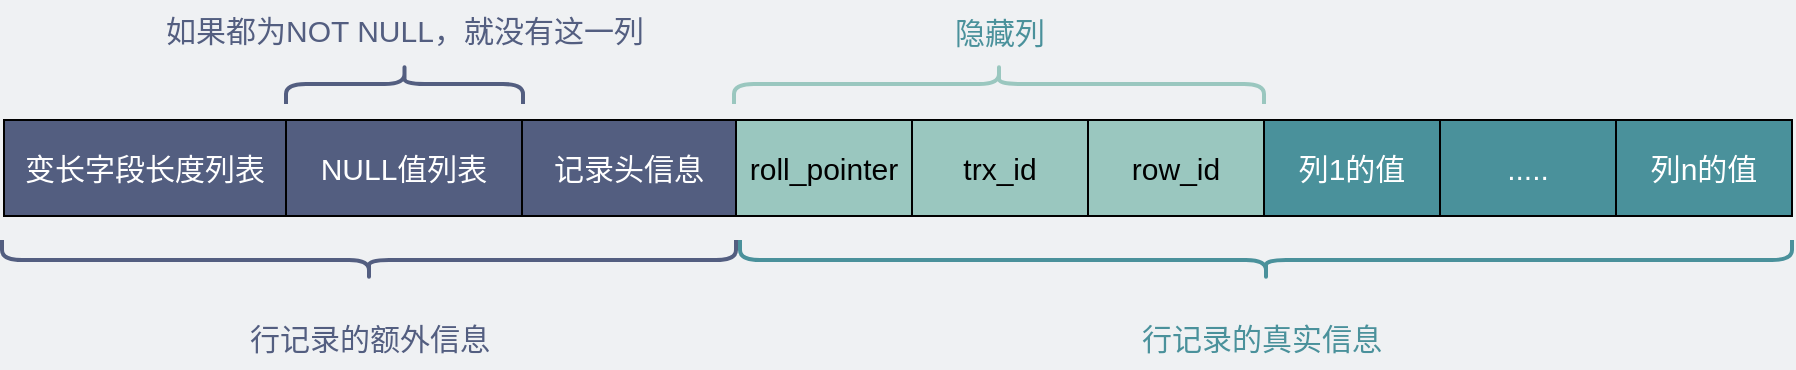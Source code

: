 <mxfile version="20.0.1" type="github">
  <diagram id="3228e29e-7158-1315-38df-8450db1d8a1d" name="Page-1">
    <mxGraphModel dx="1998" dy="-302" grid="0" gridSize="10" guides="1" tooltips="1" connect="1" arrows="1" fold="1" page="1" pageScale="1" pageWidth="1000" pageHeight="140" background="#EFF1F3" math="0" shadow="0">
      <root>
        <mxCell id="0" />
        <mxCell id="1" parent="0" />
        <mxCell id="enQ5mk8d2TgNViefa5W4-2" value="&lt;font style=&quot;font-size: 15px;&quot;&gt;列1的值&lt;/font&gt;" style="rounded=0;whiteSpace=wrap;html=1;fillColor=#4A919B;gradientColor=none;fontSize=15;fontColor=#FFFFFF;" parent="1" vertex="1">
          <mxGeometry x="-317" y="955" width="88" height="48" as="geometry" />
        </mxCell>
        <mxCell id="enQ5mk8d2TgNViefa5W4-3" value="row_id" style="rounded=0;whiteSpace=wrap;html=1;fillColor=#9AC7BF;gradientColor=none;fontSize=15;" parent="1" vertex="1">
          <mxGeometry x="-405" y="955" width="88" height="48" as="geometry" />
        </mxCell>
        <mxCell id="enQ5mk8d2TgNViefa5W4-27" value="trx_id" style="rounded=0;whiteSpace=wrap;html=1;fillColor=#9AC7BF;gradientColor=none;fontSize=15;" parent="1" vertex="1">
          <mxGeometry x="-493" y="955" width="88" height="48" as="geometry" />
        </mxCell>
        <mxCell id="enQ5mk8d2TgNViefa5W4-28" value="roll_pointer" style="rounded=0;whiteSpace=wrap;html=1;fillColor=#9AC7BF;gradientColor=none;fontSize=15;" parent="1" vertex="1">
          <mxGeometry x="-581" y="955" width="88" height="48" as="geometry" />
        </mxCell>
        <mxCell id="zhEDYNHhuH8CSWy7WP_z-4" value="....." style="rounded=0;whiteSpace=wrap;html=1;fillColor=#4A919B;gradientColor=none;fontSize=15;fontColor=#FFFFFF;" parent="1" vertex="1">
          <mxGeometry x="-229" y="955" width="88" height="48" as="geometry" />
        </mxCell>
        <mxCell id="zhEDYNHhuH8CSWy7WP_z-5" value="&lt;font style=&quot;font-size: 15px;&quot;&gt;列n的值&lt;/font&gt;" style="rounded=0;whiteSpace=wrap;html=1;fillColor=#4A919B;gradientColor=none;fontSize=15;fontColor=#FFFFFF;" parent="1" vertex="1">
          <mxGeometry x="-141" y="955" width="88" height="48" as="geometry" />
        </mxCell>
        <mxCell id="zhEDYNHhuH8CSWy7WP_z-6" value="记录头信息" style="rounded=0;whiteSpace=wrap;html=1;fillColor=#535E80;gradientColor=none;fontSize=15;fontColor=#FFFFFF;" parent="1" vertex="1">
          <mxGeometry x="-688" y="955" width="107" height="48" as="geometry" />
        </mxCell>
        <mxCell id="zhEDYNHhuH8CSWy7WP_z-7" value="NULL值列表" style="rounded=0;whiteSpace=wrap;html=1;fillColor=#535E80;gradientColor=none;fontSize=15;fontColor=#FFFFFF;" parent="1" vertex="1">
          <mxGeometry x="-806" y="955" width="118" height="48" as="geometry" />
        </mxCell>
        <mxCell id="zhEDYNHhuH8CSWy7WP_z-8" value="变长字段长度列表" style="rounded=0;whiteSpace=wrap;html=1;fillColor=#535E80;gradientColor=none;fontSize=15;fontColor=#FFFFFF;" parent="1" vertex="1">
          <mxGeometry x="-947" y="955" width="141" height="48" as="geometry" />
        </mxCell>
        <mxCell id="zhEDYNHhuH8CSWy7WP_z-10" value="" style="shape=curlyBracket;whiteSpace=wrap;html=1;rounded=1;fillColor=#535E80;rotation=-90;strokeWidth=2;strokeColor=#535E80;" parent="1" vertex="1">
          <mxGeometry x="-774.5" y="841.5" width="20" height="367" as="geometry" />
        </mxCell>
        <mxCell id="zhEDYNHhuH8CSWy7WP_z-11" value="&lt;font color=&quot;#535e80&quot; style=&quot;font-size: 15px&quot;&gt;行记录的额外信息&lt;/font&gt;" style="text;html=1;strokeColor=none;fillColor=none;align=center;verticalAlign=middle;whiteSpace=wrap;rounded=0;" parent="1" vertex="1">
          <mxGeometry x="-826.5" y="1049" width="124" height="30" as="geometry" />
        </mxCell>
        <mxCell id="zhEDYNHhuH8CSWy7WP_z-12" value="" style="shape=curlyBracket;whiteSpace=wrap;html=1;rounded=1;fillColor=#9AC7BF;rotation=-90;strokeWidth=2;strokeColor=#4A919B;" parent="1" vertex="1">
          <mxGeometry x="-326" y="762" width="20" height="526" as="geometry" />
        </mxCell>
        <mxCell id="zhEDYNHhuH8CSWy7WP_z-13" value="&lt;font color=&quot;#4a919b&quot; style=&quot;font-size: 15px&quot;&gt;行记录的真实信息&lt;/font&gt;" style="text;html=1;strokeColor=none;fillColor=none;align=center;verticalAlign=middle;whiteSpace=wrap;rounded=0;" parent="1" vertex="1">
          <mxGeometry x="-380" y="1049" width="124" height="30" as="geometry" />
        </mxCell>
        <mxCell id="zhEDYNHhuH8CSWy7WP_z-14" value="" style="shape=curlyBracket;whiteSpace=wrap;html=1;rounded=1;flipH=1;fillColor=#9AC7BF;rotation=-90;strokeWidth=2;fontColor=#4A919B;strokeColor=#9AC7BF;" parent="1" vertex="1">
          <mxGeometry x="-459.5" y="804.5" width="20" height="265" as="geometry" />
        </mxCell>
        <mxCell id="zhEDYNHhuH8CSWy7WP_z-15" value="&lt;font style=&quot;font-size: 15px&quot;&gt;隐藏列&lt;/font&gt;" style="text;html=1;strokeColor=none;fillColor=none;align=center;verticalAlign=middle;whiteSpace=wrap;rounded=0;fontColor=#4A919B;" parent="1" vertex="1">
          <mxGeometry x="-511" y="896" width="124" height="30" as="geometry" />
        </mxCell>
        <mxCell id="8I4WOFmwV_ULC98WB_XN-1" value="" style="shape=curlyBracket;whiteSpace=wrap;html=1;rounded=1;flipH=1;fillColor=#9AC7BF;rotation=-90;strokeWidth=2;fontColor=#4A919B;strokeColor=#535E80;" vertex="1" parent="1">
          <mxGeometry x="-756.75" y="877.75" width="20" height="118.5" as="geometry" />
        </mxCell>
        <mxCell id="8I4WOFmwV_ULC98WB_XN-2" value="&lt;font color=&quot;#535e80&quot; style=&quot;font-size: 15px&quot;&gt;如果都为NOT NULL，就没有这一列&lt;/font&gt;" style="text;html=1;strokeColor=none;fillColor=none;align=center;verticalAlign=middle;whiteSpace=wrap;rounded=0;fontColor=#4A919B;" vertex="1" parent="1">
          <mxGeometry x="-871.13" y="895" width="248.75" height="30" as="geometry" />
        </mxCell>
      </root>
    </mxGraphModel>
  </diagram>
</mxfile>
